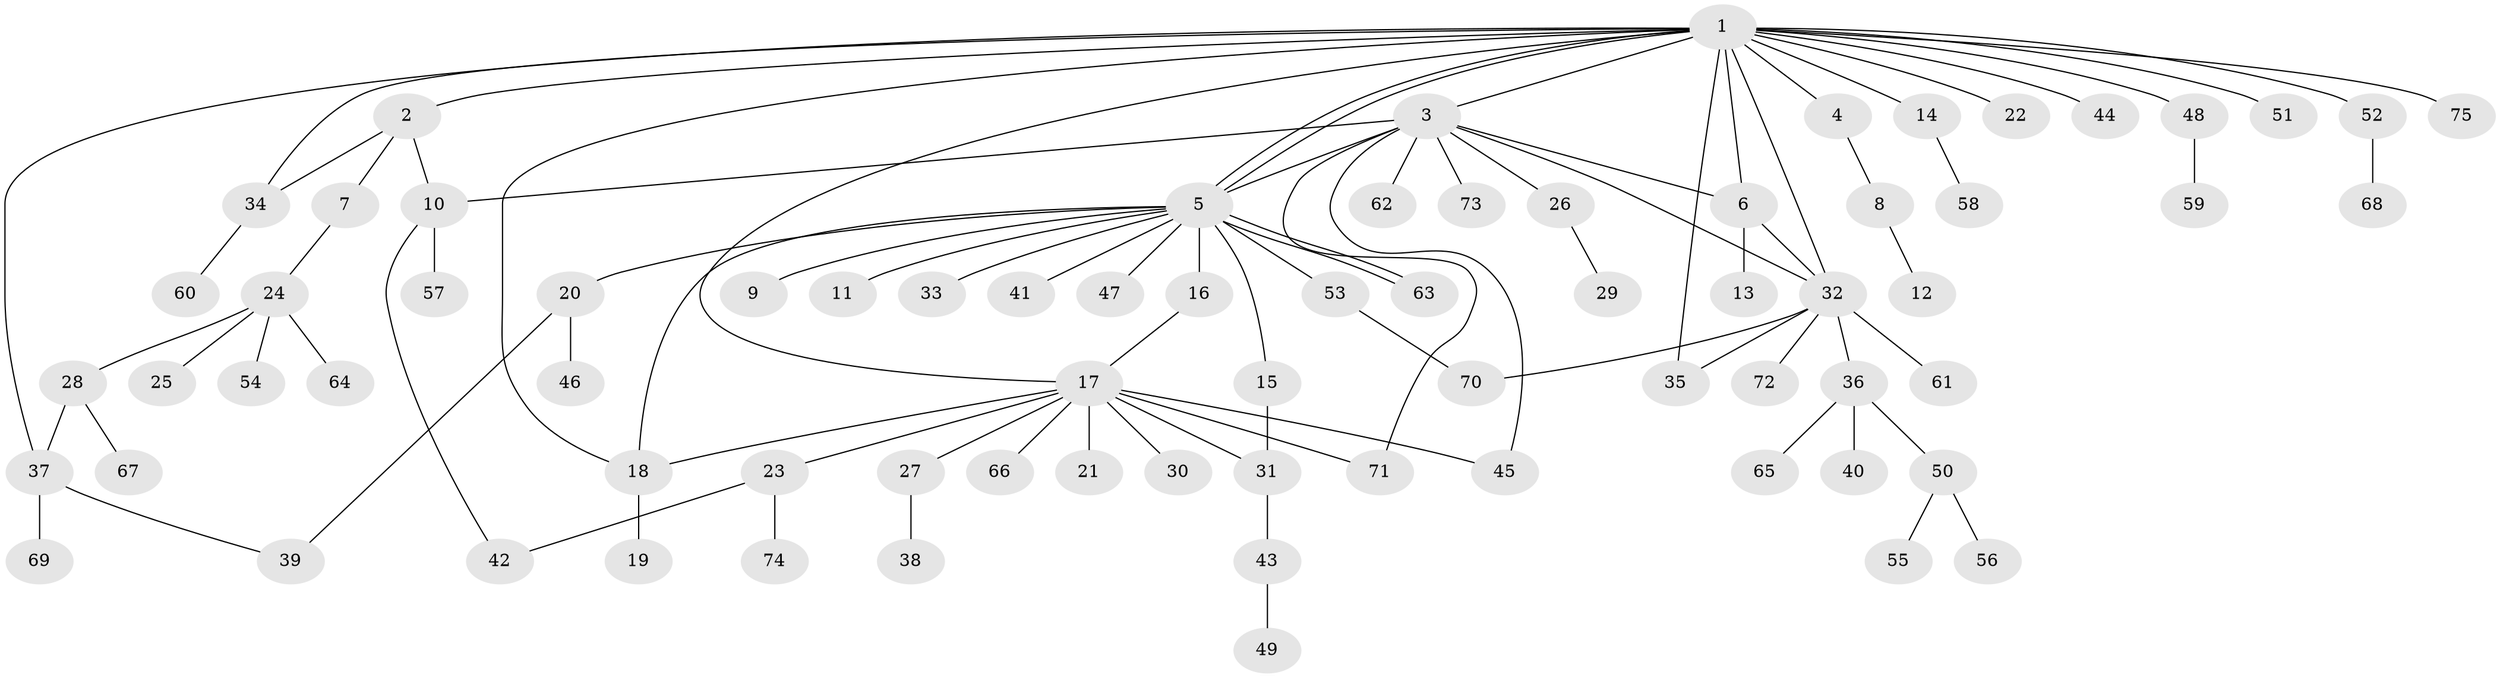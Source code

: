 // coarse degree distribution, {12: 0.02631578947368421, 6: 0.05263157894736842, 9: 0.02631578947368421, 3: 0.21052631578947367, 2: 0.2631578947368421, 1: 0.3684210526315789, 10: 0.02631578947368421, 7: 0.02631578947368421}
// Generated by graph-tools (version 1.1) at 2025/50/03/04/25 22:50:19]
// undirected, 75 vertices, 93 edges
graph export_dot {
  node [color=gray90,style=filled];
  1;
  2;
  3;
  4;
  5;
  6;
  7;
  8;
  9;
  10;
  11;
  12;
  13;
  14;
  15;
  16;
  17;
  18;
  19;
  20;
  21;
  22;
  23;
  24;
  25;
  26;
  27;
  28;
  29;
  30;
  31;
  32;
  33;
  34;
  35;
  36;
  37;
  38;
  39;
  40;
  41;
  42;
  43;
  44;
  45;
  46;
  47;
  48;
  49;
  50;
  51;
  52;
  53;
  54;
  55;
  56;
  57;
  58;
  59;
  60;
  61;
  62;
  63;
  64;
  65;
  66;
  67;
  68;
  69;
  70;
  71;
  72;
  73;
  74;
  75;
  1 -- 2;
  1 -- 3;
  1 -- 4;
  1 -- 5;
  1 -- 5;
  1 -- 6;
  1 -- 14;
  1 -- 17;
  1 -- 18;
  1 -- 22;
  1 -- 32;
  1 -- 34;
  1 -- 35;
  1 -- 37;
  1 -- 44;
  1 -- 48;
  1 -- 51;
  1 -- 52;
  1 -- 75;
  2 -- 7;
  2 -- 10;
  2 -- 34;
  3 -- 5;
  3 -- 6;
  3 -- 10;
  3 -- 26;
  3 -- 32;
  3 -- 45;
  3 -- 62;
  3 -- 71;
  3 -- 73;
  4 -- 8;
  5 -- 9;
  5 -- 11;
  5 -- 15;
  5 -- 16;
  5 -- 18;
  5 -- 20;
  5 -- 33;
  5 -- 41;
  5 -- 47;
  5 -- 53;
  5 -- 63;
  5 -- 63;
  6 -- 13;
  6 -- 32;
  7 -- 24;
  8 -- 12;
  10 -- 42;
  10 -- 57;
  14 -- 58;
  15 -- 31;
  16 -- 17;
  17 -- 18;
  17 -- 21;
  17 -- 23;
  17 -- 27;
  17 -- 30;
  17 -- 31;
  17 -- 45;
  17 -- 66;
  17 -- 71;
  18 -- 19;
  20 -- 39;
  20 -- 46;
  23 -- 42;
  23 -- 74;
  24 -- 25;
  24 -- 28;
  24 -- 54;
  24 -- 64;
  26 -- 29;
  27 -- 38;
  28 -- 37;
  28 -- 67;
  31 -- 43;
  32 -- 35;
  32 -- 36;
  32 -- 61;
  32 -- 70;
  32 -- 72;
  34 -- 60;
  36 -- 40;
  36 -- 50;
  36 -- 65;
  37 -- 39;
  37 -- 69;
  43 -- 49;
  48 -- 59;
  50 -- 55;
  50 -- 56;
  52 -- 68;
  53 -- 70;
}
